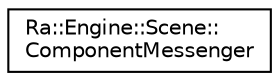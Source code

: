 digraph "Graphical Class Hierarchy"
{
 // INTERACTIVE_SVG=YES
 // LATEX_PDF_SIZE
  edge [fontname="Helvetica",fontsize="10",labelfontname="Helvetica",labelfontsize="10"];
  node [fontname="Helvetica",fontsize="10",shape=record];
  rankdir="LR";
  Node0 [label="Ra::Engine::Scene::\lComponentMessenger",height=0.2,width=0.4,color="black", fillcolor="white", style="filled",URL="$classRa_1_1Engine_1_1Scene_1_1ComponentMessenger.html",tooltip=" "];
}
